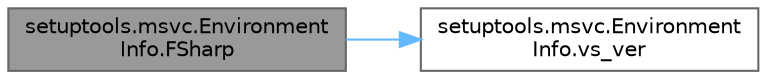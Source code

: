 digraph "setuptools.msvc.EnvironmentInfo.FSharp"
{
 // LATEX_PDF_SIZE
  bgcolor="transparent";
  edge [fontname=Helvetica,fontsize=10,labelfontname=Helvetica,labelfontsize=10];
  node [fontname=Helvetica,fontsize=10,shape=box,height=0.2,width=0.4];
  rankdir="LR";
  Node1 [id="Node000001",label="setuptools.msvc.Environment\lInfo.FSharp",height=0.2,width=0.4,color="gray40", fillcolor="grey60", style="filled", fontcolor="black",tooltip=" "];
  Node1 -> Node2 [id="edge1_Node000001_Node000002",color="steelblue1",style="solid",tooltip=" "];
  Node2 [id="Node000002",label="setuptools.msvc.Environment\lInfo.vs_ver",height=0.2,width=0.4,color="grey40", fillcolor="white", style="filled",URL="$classsetuptools_1_1msvc_1_1_environment_info.html#a805dce5ee3681a8f9f28875bee6225ac",tooltip=" "];
}
